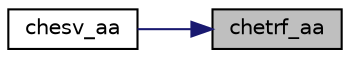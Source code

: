 digraph "chetrf_aa"
{
 // LATEX_PDF_SIZE
  edge [fontname="Helvetica",fontsize="10",labelfontname="Helvetica",labelfontsize="10"];
  node [fontname="Helvetica",fontsize="10",shape=record];
  rankdir="RL";
  Node1 [label="chetrf_aa",height=0.2,width=0.4,color="black", fillcolor="grey75", style="filled", fontcolor="black",tooltip="CHETRF_AA"];
  Node1 -> Node2 [dir="back",color="midnightblue",fontsize="10",style="solid",fontname="Helvetica"];
  Node2 [label="chesv_aa",height=0.2,width=0.4,color="black", fillcolor="white", style="filled",URL="$chesv__aa_8f.html#a0a239b86f174f69fc5f261fb59fd14ef",tooltip="CHESV_AA computes the solution to system of linear equations A * X = B for HE matrices"];
}
